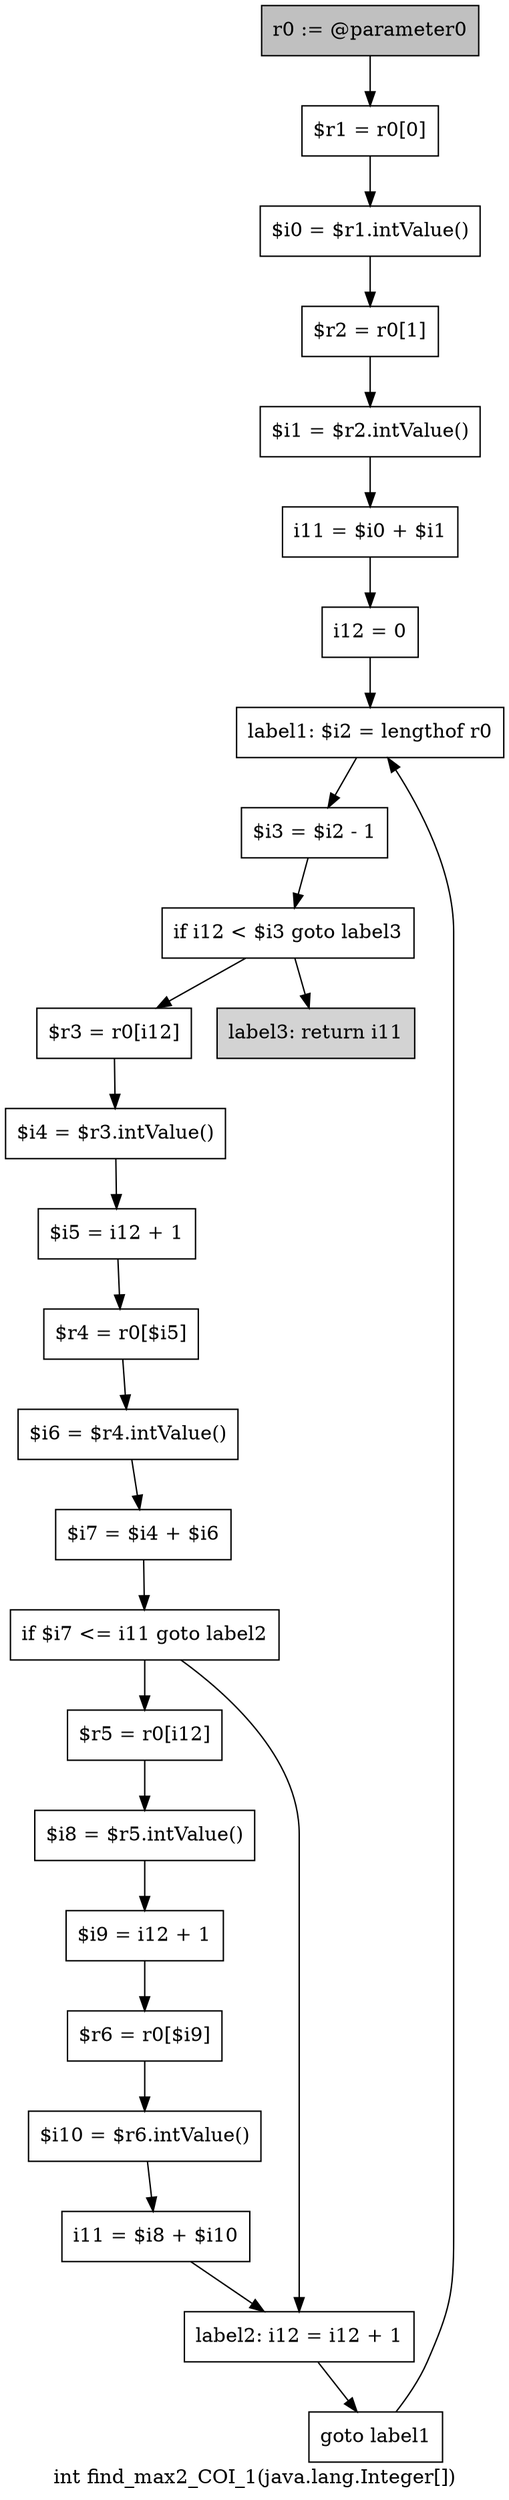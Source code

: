 digraph "int find_max2_COI_1(java.lang.Integer[])" {
    label="int find_max2_COI_1(java.lang.Integer[])";
    node [shape=box];
    "0" [style=filled,fillcolor=gray,label="r0 := @parameter0",];
    "1" [label="$r1 = r0[0]",];
    "0"->"1";
    "2" [label="$i0 = $r1.intValue()",];
    "1"->"2";
    "3" [label="$r2 = r0[1]",];
    "2"->"3";
    "4" [label="$i1 = $r2.intValue()",];
    "3"->"4";
    "5" [label="i11 = $i0 + $i1",];
    "4"->"5";
    "6" [label="i12 = 0",];
    "5"->"6";
    "7" [label="label1: $i2 = lengthof r0",];
    "6"->"7";
    "8" [label="$i3 = $i2 - 1",];
    "7"->"8";
    "9" [label="if i12 < $i3 goto label3",];
    "8"->"9";
    "10" [label="$r3 = r0[i12]",];
    "9"->"10";
    "25" [style=filled,fillcolor=lightgray,label="label3: return i11",];
    "9"->"25";
    "11" [label="$i4 = $r3.intValue()",];
    "10"->"11";
    "12" [label="$i5 = i12 + 1",];
    "11"->"12";
    "13" [label="$r4 = r0[$i5]",];
    "12"->"13";
    "14" [label="$i6 = $r4.intValue()",];
    "13"->"14";
    "15" [label="$i7 = $i4 + $i6",];
    "14"->"15";
    "16" [label="if $i7 <= i11 goto label2",];
    "15"->"16";
    "17" [label="$r5 = r0[i12]",];
    "16"->"17";
    "23" [label="label2: i12 = i12 + 1",];
    "16"->"23";
    "18" [label="$i8 = $r5.intValue()",];
    "17"->"18";
    "19" [label="$i9 = i12 + 1",];
    "18"->"19";
    "20" [label="$r6 = r0[$i9]",];
    "19"->"20";
    "21" [label="$i10 = $r6.intValue()",];
    "20"->"21";
    "22" [label="i11 = $i8 + $i10",];
    "21"->"22";
    "22"->"23";
    "24" [label="goto label1",];
    "23"->"24";
    "24"->"7";
}
